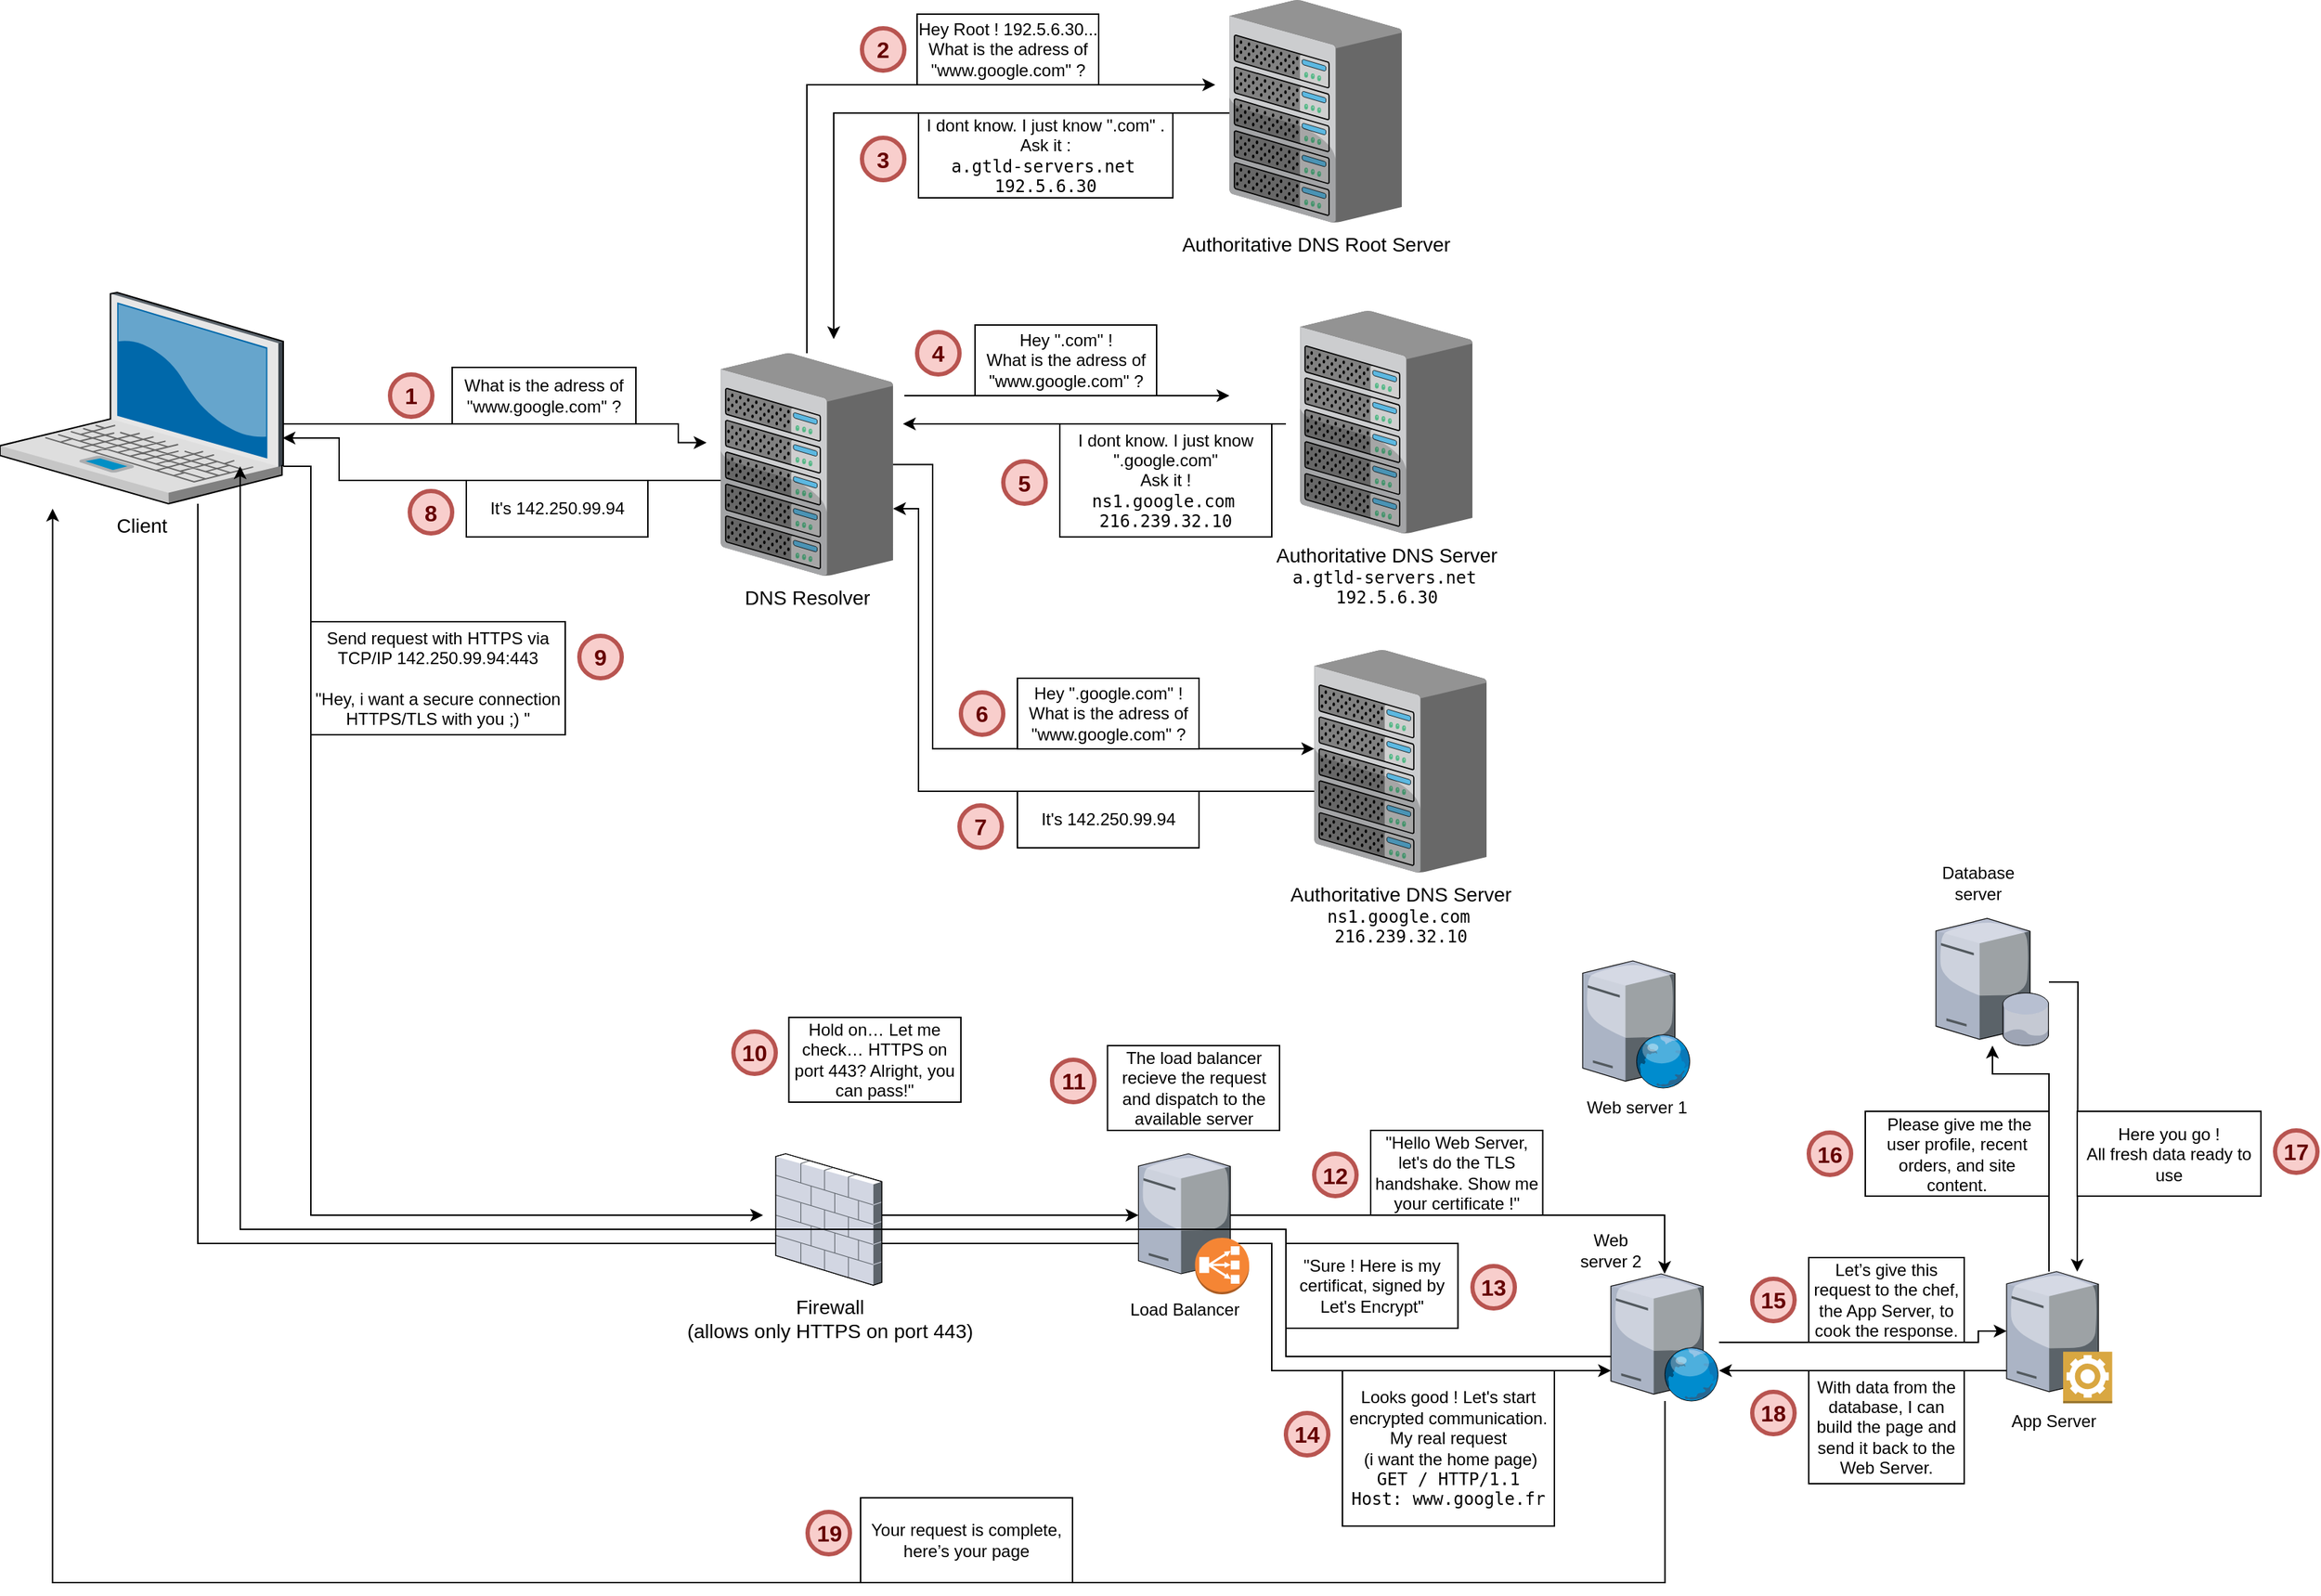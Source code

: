 <mxfile version="24.7.17">
  <diagram name="Page-1" id="e3a06f82-3646-2815-327d-82caf3d4e204">
    <mxGraphModel dx="2049" dy="1199" grid="1" gridSize="10" guides="1" tooltips="1" connect="1" arrows="1" fold="1" page="1" pageScale="1.5" pageWidth="1169" pageHeight="826" background="none" math="0" shadow="0">
      <root>
        <mxCell id="0" style=";html=1;" />
        <mxCell id="1" style=";html=1;" parent="0" />
        <mxCell id="6a7d8f32e03d9370-50" style="edgeStyle=none;rounded=0;html=1;startSize=10;endSize=10;jettySize=auto;orthogonalLoop=1;fontSize=14;endArrow=none;endFill=0;strokeWidth=2;" parent="1" target="6a7d8f32e03d9370-16" edge="1">
          <mxGeometry relative="1" as="geometry">
            <mxPoint x="1011.041" y="623.5" as="sourcePoint" />
          </mxGeometry>
        </mxCell>
        <mxCell id="6a7d8f32e03d9370-56" style="edgeStyle=none;rounded=0;html=1;startSize=10;endSize=10;jettySize=auto;orthogonalLoop=1;fontSize=14;endArrow=none;endFill=0;strokeWidth=2;" parent="1" target="6a7d8f32e03d9370-25" edge="1">
          <mxGeometry relative="1" as="geometry">
            <mxPoint x="1028" y="620.008" as="sourcePoint" />
          </mxGeometry>
        </mxCell>
        <mxCell id="6a7d8f32e03d9370-48" style="edgeStyle=none;rounded=0;html=1;startSize=10;endSize=10;jettySize=auto;orthogonalLoop=1;fontSize=14;endArrow=none;endFill=0;strokeWidth=2;" parent="1" source="6a7d8f32e03d9370-21" edge="1">
          <mxGeometry relative="1" as="geometry">
            <mxPoint x="985.857" y="623.5" as="targetPoint" />
          </mxGeometry>
        </mxCell>
        <mxCell id="QpWYU8cM9HjWK1L_ZNcw-24" style="edgeStyle=orthogonalEdgeStyle;rounded=0;orthogonalLoop=1;jettySize=auto;html=1;" edge="1" parent="1" source="QpWYU8cM9HjWK1L_ZNcw-1">
          <mxGeometry relative="1" as="geometry">
            <mxPoint x="580" y="353.25" as="targetPoint" />
            <Array as="points">
              <mxPoint x="560" y="340" />
              <mxPoint x="560" y="353" />
            </Array>
          </mxGeometry>
        </mxCell>
        <mxCell id="QpWYU8cM9HjWK1L_ZNcw-46" style="edgeStyle=orthogonalEdgeStyle;rounded=0;orthogonalLoop=1;jettySize=auto;html=1;" edge="1" parent="1" source="QpWYU8cM9HjWK1L_ZNcw-1">
          <mxGeometry relative="1" as="geometry">
            <mxPoint x="620" y="900" as="targetPoint" />
            <Array as="points">
              <mxPoint x="300" y="370" />
            </Array>
          </mxGeometry>
        </mxCell>
        <mxCell id="QpWYU8cM9HjWK1L_ZNcw-112" style="edgeStyle=orthogonalEdgeStyle;rounded=0;orthogonalLoop=1;jettySize=auto;html=1;" edge="1" parent="1" source="QpWYU8cM9HjWK1L_ZNcw-1" target="QpWYU8cM9HjWK1L_ZNcw-99">
          <mxGeometry relative="1" as="geometry">
            <Array as="points">
              <mxPoint x="220" y="920" />
              <mxPoint x="980" y="920" />
              <mxPoint x="980" y="1010" />
            </Array>
          </mxGeometry>
        </mxCell>
        <mxCell id="QpWYU8cM9HjWK1L_ZNcw-1" value="Client" style="verticalLabelPosition=bottom;aspect=fixed;html=1;verticalAlign=top;strokeColor=none;shape=mxgraph.citrix.laptop_2;fillColor=#66B2FF;gradientColor=#0066CC;fontSize=14;" vertex="1" parent="1">
          <mxGeometry x="80" y="247.04" width="200.43" height="149.46" as="geometry" />
        </mxCell>
        <mxCell id="QpWYU8cM9HjWK1L_ZNcw-36" style="edgeStyle=orthogonalEdgeStyle;rounded=0;orthogonalLoop=1;jettySize=auto;html=1;entryX=0;entryY=0.444;entryDx=0;entryDy=0;entryPerimeter=0;" edge="1" parent="1" source="QpWYU8cM9HjWK1L_ZNcw-3" target="QpWYU8cM9HjWK1L_ZNcw-35">
          <mxGeometry relative="1" as="geometry">
            <mxPoint x="730" y="610" as="targetPoint" />
            <Array as="points">
              <mxPoint x="740" y="369" />
              <mxPoint x="740" y="570" />
            </Array>
          </mxGeometry>
        </mxCell>
        <mxCell id="QpWYU8cM9HjWK1L_ZNcw-44" style="edgeStyle=orthogonalEdgeStyle;rounded=0;orthogonalLoop=1;jettySize=auto;html=1;" edge="1" parent="1" source="QpWYU8cM9HjWK1L_ZNcw-3">
          <mxGeometry relative="1" as="geometry">
            <mxPoint x="280" y="350" as="targetPoint" />
            <Array as="points">
              <mxPoint x="320" y="380" />
              <mxPoint x="320" y="350" />
              <mxPoint x="284" y="350" />
            </Array>
          </mxGeometry>
        </mxCell>
        <mxCell id="QpWYU8cM9HjWK1L_ZNcw-3" value="DNS Resolver" style="verticalLabelPosition=bottom;aspect=fixed;html=1;verticalAlign=top;strokeColor=none;shape=mxgraph.citrix.chassis;fillColor=#66B2FF;gradientColor=#0066CC;fontSize=14;" vertex="1" parent="1">
          <mxGeometry x="590" y="290" width="122.01" height="157.5" as="geometry" />
        </mxCell>
        <mxCell id="QpWYU8cM9HjWK1L_ZNcw-69" style="edgeStyle=orthogonalEdgeStyle;rounded=0;orthogonalLoop=1;jettySize=auto;html=1;" edge="1" parent="1" source="QpWYU8cM9HjWK1L_ZNcw-4" target="QpWYU8cM9HjWK1L_ZNcw-63">
          <mxGeometry relative="1" as="geometry">
            <mxPoint x="874" y="903" as="targetPoint" />
            <Array as="points">
              <mxPoint x="880" y="900" />
              <mxPoint x="880" y="900" />
            </Array>
          </mxGeometry>
        </mxCell>
        <mxCell id="QpWYU8cM9HjWK1L_ZNcw-4" value="Firewall&lt;div&gt;(allows only HTTPS on port 443)&lt;br&gt;&lt;/div&gt;" style="verticalLabelPosition=bottom;aspect=fixed;html=1;verticalAlign=top;strokeColor=none;shape=mxgraph.citrix.firewall;fillColor=#66B2FF;gradientColor=#0066CC;fontSize=14;" vertex="1" parent="1">
          <mxGeometry x="629" y="856.5" width="75" height="93" as="geometry" />
        </mxCell>
        <mxCell id="QpWYU8cM9HjWK1L_ZNcw-8" value="Authoritative DNS Root Server" style="verticalLabelPosition=bottom;aspect=fixed;html=1;verticalAlign=top;strokeColor=none;shape=mxgraph.citrix.chassis;fillColor=#66B2FF;gradientColor=#0066CC;fontSize=14;" vertex="1" parent="1">
          <mxGeometry x="950" y="40" width="122.01" height="157.5" as="geometry" />
        </mxCell>
        <mxCell id="QpWYU8cM9HjWK1L_ZNcw-9" value="" style="edgeStyle=orthogonalEdgeStyle;rounded=0;orthogonalLoop=1;jettySize=auto;html=1;" edge="1" parent="1" source="QpWYU8cM9HjWK1L_ZNcw-3">
          <mxGeometry x="0.324" relative="1" as="geometry">
            <mxPoint x="940" y="100" as="targetPoint" />
            <Array as="points">
              <mxPoint x="651" y="100" />
            </Array>
            <mxPoint as="offset" />
          </mxGeometry>
        </mxCell>
        <mxCell id="QpWYU8cM9HjWK1L_ZNcw-11" style="edgeStyle=orthogonalEdgeStyle;rounded=0;orthogonalLoop=1;jettySize=auto;html=1;" edge="1" parent="1" source="QpWYU8cM9HjWK1L_ZNcw-8">
          <mxGeometry relative="1" as="geometry">
            <mxPoint x="670" y="280" as="targetPoint" />
            <Array as="points">
              <mxPoint x="670" y="120" />
              <mxPoint x="670" y="260" />
            </Array>
          </mxGeometry>
        </mxCell>
        <mxCell id="QpWYU8cM9HjWK1L_ZNcw-13" value="3" style="ellipse;whiteSpace=wrap;html=1;aspect=fixed;fillColor=#f8cecc;strokeColor=#b85450;fontStyle=1;fontColor=#660000;fontSize=16;strokeWidth=3;" vertex="1" parent="1">
          <mxGeometry x="690" y="137.5" width="30" height="30" as="geometry" />
        </mxCell>
        <mxCell id="QpWYU8cM9HjWK1L_ZNcw-19" value="What is the adress of &quot;www.google.com&quot; ?" style="rounded=0;whiteSpace=wrap;html=1;" vertex="1" parent="1">
          <mxGeometry x="400" y="300" width="130" height="40" as="geometry" />
        </mxCell>
        <mxCell id="QpWYU8cM9HjWK1L_ZNcw-20" value="1" style="ellipse;whiteSpace=wrap;html=1;aspect=fixed;fillColor=#f8cecc;strokeColor=#b85450;fontStyle=1;fontColor=#660000;fontSize=16;strokeWidth=3;" vertex="1" parent="1">
          <mxGeometry x="356" y="305" width="30" height="30" as="geometry" />
        </mxCell>
        <mxCell id="QpWYU8cM9HjWK1L_ZNcw-21" value="Hey Root ! 192.5.6.30... &lt;br&gt;What is the adress of &quot;www.google.com&quot; ?" style="rounded=0;whiteSpace=wrap;html=1;" vertex="1" parent="1">
          <mxGeometry x="729" y="50" width="128.5" height="50" as="geometry" />
        </mxCell>
        <mxCell id="QpWYU8cM9HjWK1L_ZNcw-22" value="2" style="ellipse;whiteSpace=wrap;html=1;aspect=fixed;fillColor=#f8cecc;strokeColor=#b85450;fontStyle=1;fontColor=#660000;fontSize=16;strokeWidth=3;" vertex="1" parent="1">
          <mxGeometry x="690" y="60" width="30" height="30" as="geometry" />
        </mxCell>
        <mxCell id="QpWYU8cM9HjWK1L_ZNcw-23" value="I dont know. I just know &quot;.com&quot; . Ask it :&lt;div&gt;&lt;code data-end=&quot;274&quot; data-start=&quot;254&quot;&gt;a.gtld-servers.net&lt;/code&gt;&amp;nbsp;&lt;/div&gt;&lt;div&gt;&lt;code data-end=&quot;289&quot; data-start=&quot;277&quot;&gt;192.5.6.30&lt;/code&gt;&lt;br&gt;&lt;/div&gt;" style="rounded=0;whiteSpace=wrap;html=1;" vertex="1" parent="1">
          <mxGeometry x="730" y="120" width="180" height="60" as="geometry" />
        </mxCell>
        <mxCell id="QpWYU8cM9HjWK1L_ZNcw-25" value="Authoritative DNS Server&lt;div&gt;&lt;div style=&quot;font-size: 12px; text-wrap: wrap;&quot;&gt;&lt;code data-end=&quot;274&quot; data-start=&quot;254&quot;&gt;a.gtld-servers.net&lt;/code&gt;&amp;nbsp;&lt;/div&gt;&lt;div style=&quot;font-size: 12px; text-wrap: wrap;&quot;&gt;&lt;code data-end=&quot;289&quot; data-start=&quot;277&quot;&gt;192.5.6.30&lt;/code&gt;&lt;/div&gt;&lt;/div&gt;" style="verticalLabelPosition=bottom;aspect=fixed;html=1;verticalAlign=top;strokeColor=none;shape=mxgraph.citrix.chassis;fillColor=#66B2FF;gradientColor=#0066CC;fontSize=14;" vertex="1" parent="1">
          <mxGeometry x="1000" y="260" width="122.01" height="157.5" as="geometry" />
        </mxCell>
        <mxCell id="QpWYU8cM9HjWK1L_ZNcw-27" value="" style="endArrow=classic;html=1;rounded=0;" edge="1" parent="1">
          <mxGeometry width="50" height="50" relative="1" as="geometry">
            <mxPoint x="720" y="320" as="sourcePoint" />
            <mxPoint x="950" y="320" as="targetPoint" />
          </mxGeometry>
        </mxCell>
        <mxCell id="QpWYU8cM9HjWK1L_ZNcw-28" value="Hey &quot;.com&quot; !&lt;br&gt;What is the adress of &quot;www.google.com&quot; ?" style="rounded=0;whiteSpace=wrap;html=1;" vertex="1" parent="1">
          <mxGeometry x="770" y="270" width="128.5" height="50" as="geometry" />
        </mxCell>
        <mxCell id="QpWYU8cM9HjWK1L_ZNcw-29" value="4" style="ellipse;whiteSpace=wrap;html=1;aspect=fixed;fillColor=#f8cecc;strokeColor=#b85450;fontStyle=1;fontColor=#660000;fontSize=16;strokeWidth=3;" vertex="1" parent="1">
          <mxGeometry x="729" y="275" width="30" height="30" as="geometry" />
        </mxCell>
        <mxCell id="QpWYU8cM9HjWK1L_ZNcw-30" value="" style="endArrow=classic;html=1;rounded=0;" edge="1" parent="1">
          <mxGeometry width="50" height="50" relative="1" as="geometry">
            <mxPoint x="990" y="340" as="sourcePoint" />
            <mxPoint x="719" y="340" as="targetPoint" />
          </mxGeometry>
        </mxCell>
        <mxCell id="QpWYU8cM9HjWK1L_ZNcw-31" value="I dont know. I just know &quot;.google.com&quot;&lt;br&gt;Ask it !&lt;br&gt;&lt;div&gt;&lt;code data-end=&quot;274&quot; data-start=&quot;254&quot;&gt;ns1.google.com&lt;/code&gt;&amp;nbsp;&lt;/div&gt;&lt;div&gt;&lt;code data-end=&quot;289&quot; data-start=&quot;277&quot;&gt;216.239.32.10&lt;/code&gt;&lt;/div&gt;" style="rounded=0;whiteSpace=wrap;html=1;" vertex="1" parent="1">
          <mxGeometry x="830" y="340" width="150" height="80" as="geometry" />
        </mxCell>
        <mxCell id="QpWYU8cM9HjWK1L_ZNcw-32" value="5" style="ellipse;whiteSpace=wrap;html=1;aspect=fixed;fillColor=#f8cecc;strokeColor=#b85450;fontStyle=1;fontColor=#660000;fontSize=16;strokeWidth=3;" vertex="1" parent="1">
          <mxGeometry x="790" y="366.5" width="30" height="30" as="geometry" />
        </mxCell>
        <mxCell id="QpWYU8cM9HjWK1L_ZNcw-40" style="edgeStyle=orthogonalEdgeStyle;rounded=0;orthogonalLoop=1;jettySize=auto;html=1;" edge="1" parent="1" source="QpWYU8cM9HjWK1L_ZNcw-35" target="QpWYU8cM9HjWK1L_ZNcw-3">
          <mxGeometry relative="1" as="geometry">
            <mxPoint x="720" y="440" as="targetPoint" />
            <Array as="points">
              <mxPoint x="730" y="600" />
              <mxPoint x="730" y="400" />
            </Array>
          </mxGeometry>
        </mxCell>
        <mxCell id="QpWYU8cM9HjWK1L_ZNcw-35" value="Authoritative DNS Server&lt;div&gt;&lt;div style=&quot;font-size: 12px; text-wrap: wrap;&quot;&gt;&lt;div&gt;&lt;code data-end=&quot;274&quot; data-start=&quot;254&quot;&gt;ns1.google.com&lt;/code&gt;&amp;nbsp;&lt;/div&gt;&lt;div&gt;&lt;span style=&quot;font-family: monospace;&quot;&gt;216.239.32.10&lt;/span&gt;&lt;br&gt;&lt;/div&gt;&lt;/div&gt;&lt;/div&gt;" style="verticalLabelPosition=bottom;aspect=fixed;html=1;verticalAlign=top;strokeColor=none;shape=mxgraph.citrix.chassis;fillColor=#66B2FF;gradientColor=#0066CC;fontSize=14;" vertex="1" parent="1">
          <mxGeometry x="1010" y="500" width="122.01" height="157.5" as="geometry" />
        </mxCell>
        <mxCell id="QpWYU8cM9HjWK1L_ZNcw-37" value="6" style="ellipse;whiteSpace=wrap;html=1;aspect=fixed;fillColor=#f8cecc;strokeColor=#b85450;fontStyle=1;fontColor=#660000;fontSize=16;strokeWidth=3;" vertex="1" parent="1">
          <mxGeometry x="760" y="530" width="30" height="30" as="geometry" />
        </mxCell>
        <mxCell id="QpWYU8cM9HjWK1L_ZNcw-39" value="Hey &quot;.google.com&quot; !&lt;br&gt;What is the adress of &quot;www.google.com&quot; ?" style="rounded=0;whiteSpace=wrap;html=1;" vertex="1" parent="1">
          <mxGeometry x="800" y="520" width="128.5" height="50" as="geometry" />
        </mxCell>
        <mxCell id="QpWYU8cM9HjWK1L_ZNcw-41" value="It&#39;s 142.250.99.94" style="rounded=0;whiteSpace=wrap;html=1;" vertex="1" parent="1">
          <mxGeometry x="800" y="600" width="128.5" height="40" as="geometry" />
        </mxCell>
        <mxCell id="QpWYU8cM9HjWK1L_ZNcw-42" value="7" style="ellipse;whiteSpace=wrap;html=1;aspect=fixed;fillColor=#f8cecc;strokeColor=#b85450;fontStyle=1;fontColor=#660000;fontSize=16;strokeWidth=3;" vertex="1" parent="1">
          <mxGeometry x="759" y="610" width="30" height="30" as="geometry" />
        </mxCell>
        <mxCell id="QpWYU8cM9HjWK1L_ZNcw-43" value="8" style="ellipse;whiteSpace=wrap;html=1;aspect=fixed;fillColor=#f8cecc;strokeColor=#b85450;fontStyle=1;fontColor=#660000;fontSize=16;strokeWidth=3;" vertex="1" parent="1">
          <mxGeometry x="370" y="387.5" width="30" height="30" as="geometry" />
        </mxCell>
        <mxCell id="QpWYU8cM9HjWK1L_ZNcw-45" value="It&#39;s 142.250.99.94" style="rounded=0;whiteSpace=wrap;html=1;" vertex="1" parent="1">
          <mxGeometry x="410" y="380" width="128.5" height="40" as="geometry" />
        </mxCell>
        <mxCell id="QpWYU8cM9HjWK1L_ZNcw-47" value="9" style="ellipse;whiteSpace=wrap;html=1;aspect=fixed;fillColor=#f8cecc;strokeColor=#b85450;fontStyle=1;fontColor=#660000;fontSize=16;strokeWidth=3;" vertex="1" parent="1">
          <mxGeometry x="490" y="490" width="30" height="30" as="geometry" />
        </mxCell>
        <mxCell id="QpWYU8cM9HjWK1L_ZNcw-48" value="Hold on… Let me check… HTTPS on port 443? Alright, you can pass!&quot;" style="rounded=0;whiteSpace=wrap;html=1;" vertex="1" parent="1">
          <mxGeometry x="638.25" y="760" width="121.75" height="60" as="geometry" />
        </mxCell>
        <mxCell id="QpWYU8cM9HjWK1L_ZNcw-49" value="10" style="ellipse;whiteSpace=wrap;html=1;aspect=fixed;fillColor=#f8cecc;strokeColor=#b85450;fontStyle=1;fontColor=#660000;fontSize=16;strokeWidth=3;" vertex="1" parent="1">
          <mxGeometry x="599" y="770" width="30" height="30" as="geometry" />
        </mxCell>
        <mxCell id="QpWYU8cM9HjWK1L_ZNcw-68" value="" style="group" vertex="1" connectable="0" parent="1">
          <mxGeometry x="885.67" y="856.5" width="78.33" height="99.5" as="geometry" />
        </mxCell>
        <mxCell id="QpWYU8cM9HjWK1L_ZNcw-63" value="Load Balancer" style="verticalLabelPosition=bottom;sketch=0;aspect=fixed;html=1;verticalAlign=top;strokeColor=none;align=center;outlineConnect=0;shape=mxgraph.citrix.tower_server;spacingTop=11;" vertex="1" parent="QpWYU8cM9HjWK1L_ZNcw-68">
          <mxGeometry width="65" height="85" as="geometry" />
        </mxCell>
        <mxCell id="QpWYU8cM9HjWK1L_ZNcw-64" value="" style="outlineConnect=0;dashed=0;verticalLabelPosition=bottom;verticalAlign=top;align=center;html=1;shape=mxgraph.aws3.classic_load_balancer;fillColor=#F58534;gradientColor=none;" vertex="1" parent="QpWYU8cM9HjWK1L_ZNcw-68">
          <mxGeometry x="40" y="59.5" width="38.33" height="40" as="geometry" />
        </mxCell>
        <mxCell id="QpWYU8cM9HjWK1L_ZNcw-76" value="Send request with HTTPS via TCP/IP 142.250.99.94:443&lt;div&gt;&lt;br&gt;&lt;/div&gt;&lt;div&gt;&quot;Hey, i want a secure connection HTTPS/TLS with you ;) &quot;&lt;/div&gt;" style="rounded=0;whiteSpace=wrap;html=1;" vertex="1" parent="1">
          <mxGeometry x="300" y="480" width="180" height="80" as="geometry" />
        </mxCell>
        <mxCell id="QpWYU8cM9HjWK1L_ZNcw-91" value="The load balancer recieve the request and dispatch to the available server" style="rounded=0;whiteSpace=wrap;html=1;" vertex="1" parent="1">
          <mxGeometry x="863.75" y="780" width="121.75" height="60" as="geometry" />
        </mxCell>
        <mxCell id="QpWYU8cM9HjWK1L_ZNcw-92" value="11" style="ellipse;whiteSpace=wrap;html=1;aspect=fixed;fillColor=#f8cecc;strokeColor=#b85450;fontStyle=1;fontColor=#660000;fontSize=16;strokeWidth=3;" vertex="1" parent="1">
          <mxGeometry x="824.5" y="790" width="30" height="30" as="geometry" />
        </mxCell>
        <mxCell id="QpWYU8cM9HjWK1L_ZNcw-98" value="Web server 1" style="verticalLabelPosition=bottom;sketch=0;aspect=fixed;html=1;verticalAlign=top;strokeColor=none;align=center;outlineConnect=0;shape=mxgraph.citrix.web_server;" vertex="1" parent="1">
          <mxGeometry x="1200" y="720" width="76.5" height="90" as="geometry" />
        </mxCell>
        <mxCell id="QpWYU8cM9HjWK1L_ZNcw-124" style="edgeStyle=orthogonalEdgeStyle;rounded=0;orthogonalLoop=1;jettySize=auto;html=1;" edge="1" parent="1" source="QpWYU8cM9HjWK1L_ZNcw-99" target="QpWYU8cM9HjWK1L_ZNcw-120">
          <mxGeometry relative="1" as="geometry">
            <mxPoint x="1400" y="986.5" as="targetPoint" />
            <Array as="points">
              <mxPoint x="1480" y="990" />
              <mxPoint x="1480" y="982" />
            </Array>
          </mxGeometry>
        </mxCell>
        <mxCell id="QpWYU8cM9HjWK1L_ZNcw-143" style="edgeStyle=orthogonalEdgeStyle;rounded=0;orthogonalLoop=1;jettySize=auto;html=1;" edge="1" parent="1" source="QpWYU8cM9HjWK1L_ZNcw-99">
          <mxGeometry relative="1" as="geometry">
            <mxPoint x="117.241" y="400" as="targetPoint" />
            <Array as="points">
              <mxPoint x="1258" y="1160" />
              <mxPoint x="117" y="1160" />
            </Array>
          </mxGeometry>
        </mxCell>
        <mxCell id="QpWYU8cM9HjWK1L_ZNcw-99" value="" style="verticalLabelPosition=bottom;sketch=0;aspect=fixed;html=1;verticalAlign=top;strokeColor=none;align=center;outlineConnect=0;shape=mxgraph.citrix.web_server;" vertex="1" parent="1">
          <mxGeometry x="1220" y="941.5" width="76.5" height="90" as="geometry" />
        </mxCell>
        <mxCell id="QpWYU8cM9HjWK1L_ZNcw-101" style="edgeStyle=orthogonalEdgeStyle;rounded=0;orthogonalLoop=1;jettySize=auto;html=1;" edge="1" parent="1" source="QpWYU8cM9HjWK1L_ZNcw-63" target="QpWYU8cM9HjWK1L_ZNcw-99">
          <mxGeometry relative="1" as="geometry">
            <Array as="points">
              <mxPoint x="1258" y="900" />
            </Array>
          </mxGeometry>
        </mxCell>
        <mxCell id="QpWYU8cM9HjWK1L_ZNcw-103" value="12" style="ellipse;whiteSpace=wrap;html=1;aspect=fixed;fillColor=#f8cecc;strokeColor=#b85450;fontStyle=1;fontColor=#660000;fontSize=16;strokeWidth=3;" vertex="1" parent="1">
          <mxGeometry x="1010" y="856.5" width="30" height="30" as="geometry" />
        </mxCell>
        <mxCell id="QpWYU8cM9HjWK1L_ZNcw-104" value="&quot;Hello Web Server, let&#39;s do the TLS handshake. Show me your certificate !&quot;" style="rounded=0;whiteSpace=wrap;html=1;" vertex="1" parent="1">
          <mxGeometry x="1050" y="840" width="121.75" height="60" as="geometry" />
        </mxCell>
        <mxCell id="QpWYU8cM9HjWK1L_ZNcw-107" value="14" style="ellipse;whiteSpace=wrap;html=1;aspect=fixed;fillColor=#f8cecc;strokeColor=#b85450;fontStyle=1;fontColor=#660000;fontSize=16;strokeWidth=3;" vertex="1" parent="1">
          <mxGeometry x="990" y="1040" width="30" height="30" as="geometry" />
        </mxCell>
        <mxCell id="QpWYU8cM9HjWK1L_ZNcw-108" value="&quot;Sure ! Here is my certificat, signed by Let&#39;s Encrypt&quot;" style="rounded=0;whiteSpace=wrap;html=1;" vertex="1" parent="1">
          <mxGeometry x="990" y="920" width="121.75" height="60" as="geometry" />
        </mxCell>
        <mxCell id="QpWYU8cM9HjWK1L_ZNcw-111" value="13" style="ellipse;whiteSpace=wrap;html=1;aspect=fixed;fillColor=#f8cecc;strokeColor=#b85450;fontStyle=1;fontColor=#660000;fontSize=16;strokeWidth=3;" vertex="1" parent="1">
          <mxGeometry x="1122.01" y="936" width="30" height="30" as="geometry" />
        </mxCell>
        <mxCell id="QpWYU8cM9HjWK1L_ZNcw-113" style="edgeStyle=orthogonalEdgeStyle;rounded=0;orthogonalLoop=1;jettySize=auto;html=1;entryX=0.848;entryY=0.823;entryDx=0;entryDy=0;entryPerimeter=0;" edge="1" parent="1" source="QpWYU8cM9HjWK1L_ZNcw-99" target="QpWYU8cM9HjWK1L_ZNcw-1">
          <mxGeometry relative="1" as="geometry">
            <Array as="points">
              <mxPoint x="990" y="1000" />
              <mxPoint x="990" y="910" />
              <mxPoint x="250" y="910" />
            </Array>
          </mxGeometry>
        </mxCell>
        <mxCell id="QpWYU8cM9HjWK1L_ZNcw-115" value="Looks good ! Let&#39;s start encrypted communication. My real request&lt;br&gt;&amp;nbsp;(i want the home page)&lt;div&gt;&lt;div&gt;&lt;font face=&quot;monospace&quot;&gt;GET / HTTP/1.1&lt;/font&gt;&lt;/div&gt;&lt;div&gt;&lt;font face=&quot;monospace&quot;&gt;Host: www.google.fr&lt;/font&gt;&lt;/div&gt;&lt;/div&gt;" style="rounded=0;whiteSpace=wrap;html=1;" vertex="1" parent="1">
          <mxGeometry x="1030" y="1010" width="150" height="110" as="geometry" />
        </mxCell>
        <mxCell id="QpWYU8cM9HjWK1L_ZNcw-123" value="" style="group" vertex="1" connectable="0" parent="1">
          <mxGeometry x="1500" y="939.88" width="74.76" height="93.25" as="geometry" />
        </mxCell>
        <mxCell id="QpWYU8cM9HjWK1L_ZNcw-120" value="App Server" style="verticalLabelPosition=bottom;sketch=0;aspect=fixed;html=1;verticalAlign=top;strokeColor=none;align=center;outlineConnect=0;shape=mxgraph.citrix.tower_server;spacingTop=7;" vertex="1" parent="QpWYU8cM9HjWK1L_ZNcw-123">
          <mxGeometry width="65" height="85" as="geometry" />
        </mxCell>
        <mxCell id="QpWYU8cM9HjWK1L_ZNcw-121" value="" style="outlineConnect=0;dashed=0;verticalLabelPosition=bottom;verticalAlign=top;align=center;html=1;shape=mxgraph.aws3.worker;fillColor=#D9A741;gradientColor=none;" vertex="1" parent="QpWYU8cM9HjWK1L_ZNcw-123">
          <mxGeometry x="40" y="56.75" width="34.76" height="36.5" as="geometry" />
        </mxCell>
        <mxCell id="QpWYU8cM9HjWK1L_ZNcw-125" value="Let’s give this request to the chef, the App Server, to cook the response." style="rounded=0;whiteSpace=wrap;html=1;" vertex="1" parent="1">
          <mxGeometry x="1360" y="930" width="110" height="60" as="geometry" />
        </mxCell>
        <mxCell id="QpWYU8cM9HjWK1L_ZNcw-126" value="15" style="ellipse;whiteSpace=wrap;html=1;aspect=fixed;fillColor=#f8cecc;strokeColor=#b85450;fontStyle=1;fontColor=#660000;fontSize=16;strokeWidth=3;" vertex="1" parent="1">
          <mxGeometry x="1320" y="945" width="30" height="30" as="geometry" />
        </mxCell>
        <mxCell id="QpWYU8cM9HjWK1L_ZNcw-134" style="edgeStyle=orthogonalEdgeStyle;rounded=0;orthogonalLoop=1;jettySize=auto;html=1;" edge="1" parent="1" source="QpWYU8cM9HjWK1L_ZNcw-129">
          <mxGeometry relative="1" as="geometry">
            <mxPoint x="1550" y="940" as="targetPoint" />
          </mxGeometry>
        </mxCell>
        <mxCell id="QpWYU8cM9HjWK1L_ZNcw-129" value="" style="verticalLabelPosition=bottom;sketch=0;aspect=fixed;html=1;verticalAlign=top;strokeColor=none;align=center;outlineConnect=0;shape=mxgraph.citrix.database_server;spacing=2;spacingBottom=0;spacingLeft=10;" vertex="1" parent="1">
          <mxGeometry x="1450" y="690" width="80" height="90" as="geometry" />
        </mxCell>
        <mxCell id="QpWYU8cM9HjWK1L_ZNcw-130" value="Database server" style="text;html=1;align=center;verticalAlign=middle;whiteSpace=wrap;rounded=0;" vertex="1" parent="1">
          <mxGeometry x="1450" y="650" width="60" height="30" as="geometry" />
        </mxCell>
        <mxCell id="QpWYU8cM9HjWK1L_ZNcw-131" style="edgeStyle=orthogonalEdgeStyle;rounded=0;orthogonalLoop=1;jettySize=auto;html=1;" edge="1" parent="1" source="QpWYU8cM9HjWK1L_ZNcw-120" target="QpWYU8cM9HjWK1L_ZNcw-129">
          <mxGeometry relative="1" as="geometry">
            <Array as="points">
              <mxPoint x="1530" y="800" />
              <mxPoint x="1490" y="800" />
            </Array>
          </mxGeometry>
        </mxCell>
        <mxCell id="QpWYU8cM9HjWK1L_ZNcw-132" value="&amp;nbsp;Please give me the user profile, recent orders, and site content." style="rounded=0;whiteSpace=wrap;html=1;" vertex="1" parent="1">
          <mxGeometry x="1400" y="826.5" width="130" height="60" as="geometry" />
        </mxCell>
        <mxCell id="QpWYU8cM9HjWK1L_ZNcw-133" value="16" style="ellipse;whiteSpace=wrap;html=1;aspect=fixed;fillColor=#f8cecc;strokeColor=#b85450;fontStyle=1;fontColor=#660000;fontSize=16;strokeWidth=3;" vertex="1" parent="1">
          <mxGeometry x="1360" y="841.5" width="30" height="30" as="geometry" />
        </mxCell>
        <mxCell id="QpWYU8cM9HjWK1L_ZNcw-135" value="Here you go !&lt;div&gt;All fresh data ready to use&lt;/div&gt;" style="rounded=0;whiteSpace=wrap;html=1;" vertex="1" parent="1">
          <mxGeometry x="1550" y="826.5" width="130" height="60" as="geometry" />
        </mxCell>
        <mxCell id="QpWYU8cM9HjWK1L_ZNcw-136" value="17" style="ellipse;whiteSpace=wrap;html=1;aspect=fixed;fillColor=#f8cecc;strokeColor=#b85450;fontStyle=1;fontColor=#660000;fontSize=16;strokeWidth=3;" vertex="1" parent="1">
          <mxGeometry x="1690" y="840" width="30" height="30" as="geometry" />
        </mxCell>
        <mxCell id="QpWYU8cM9HjWK1L_ZNcw-137" value="With data from the database, I can build the page and send it back to the Web Server." style="rounded=0;whiteSpace=wrap;html=1;" vertex="1" parent="1">
          <mxGeometry x="1360" y="1010" width="110" height="80" as="geometry" />
        </mxCell>
        <mxCell id="QpWYU8cM9HjWK1L_ZNcw-139" style="edgeStyle=orthogonalEdgeStyle;rounded=0;orthogonalLoop=1;jettySize=auto;html=1;" edge="1" parent="1" source="QpWYU8cM9HjWK1L_ZNcw-120" target="QpWYU8cM9HjWK1L_ZNcw-99">
          <mxGeometry relative="1" as="geometry">
            <Array as="points">
              <mxPoint x="1350" y="1010" />
              <mxPoint x="1350" y="1010" />
            </Array>
          </mxGeometry>
        </mxCell>
        <mxCell id="QpWYU8cM9HjWK1L_ZNcw-140" value="&lt;div&gt;18&lt;/div&gt;" style="ellipse;whiteSpace=wrap;html=1;aspect=fixed;fillColor=#f8cecc;strokeColor=#b85450;fontStyle=1;fontColor=#660000;fontSize=16;strokeWidth=3;" vertex="1" parent="1">
          <mxGeometry x="1320" y="1025" width="30" height="30" as="geometry" />
        </mxCell>
        <mxCell id="QpWYU8cM9HjWK1L_ZNcw-142" value="Web server 2" style="text;html=1;align=center;verticalAlign=middle;whiteSpace=wrap;rounded=0;" vertex="1" parent="1">
          <mxGeometry x="1190" y="909.88" width="60" height="30" as="geometry" />
        </mxCell>
        <mxCell id="QpWYU8cM9HjWK1L_ZNcw-144" value="19" style="ellipse;whiteSpace=wrap;html=1;aspect=fixed;fillColor=#f8cecc;strokeColor=#b85450;fontStyle=1;fontColor=#660000;fontSize=16;strokeWidth=3;" vertex="1" parent="1">
          <mxGeometry x="651.5" y="1110" width="30" height="30" as="geometry" />
        </mxCell>
        <mxCell id="QpWYU8cM9HjWK1L_ZNcw-145" value="Your request is complete, here’s your page" style="rounded=0;whiteSpace=wrap;html=1;" vertex="1" parent="1">
          <mxGeometry x="689" y="1100" width="150" height="60" as="geometry" />
        </mxCell>
      </root>
    </mxGraphModel>
  </diagram>
</mxfile>

